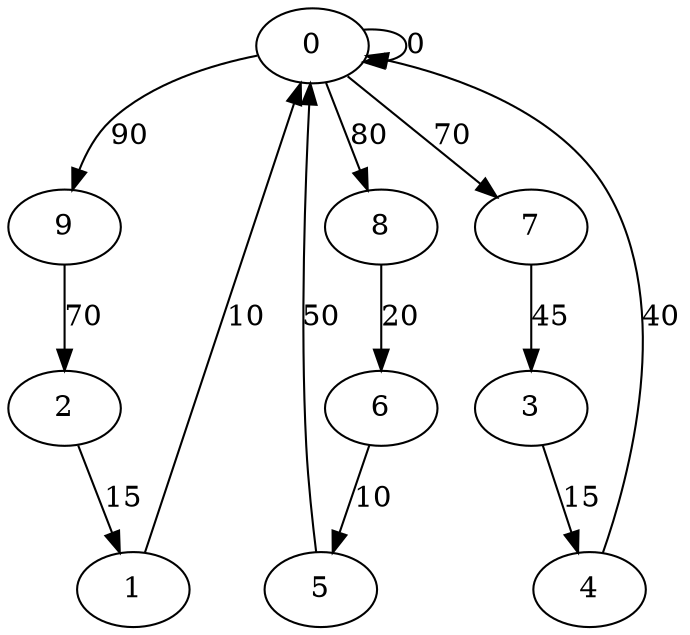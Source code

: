 digraph G {
	0->9[ label=90 ];
	0->0[ label=0 ];
	0->8[ label=80 ];
	0->7[ label=70 ];
	9->2[ label=70 ];
	2->1[ label=15 ];
	5->0[ label=50 ];
	4->0[ label=40 ];
	1->0[ label=10 ];
	8->6[ label=20 ];
	6->5[ label=10 ];
	7->3[ label=45 ];
	3->4[ label=15 ];
	0 [ label=0 ];
	1 [ label=1 ];
	2 [ label=2 ];
	3 [ label=3 ];
	4 [ label=4 ];
	5 [ label=5 ];
	6 [ label=6 ];
	7 [ label=7 ];
	8 [ label=8 ];
	9 [ label=9 ];

}
